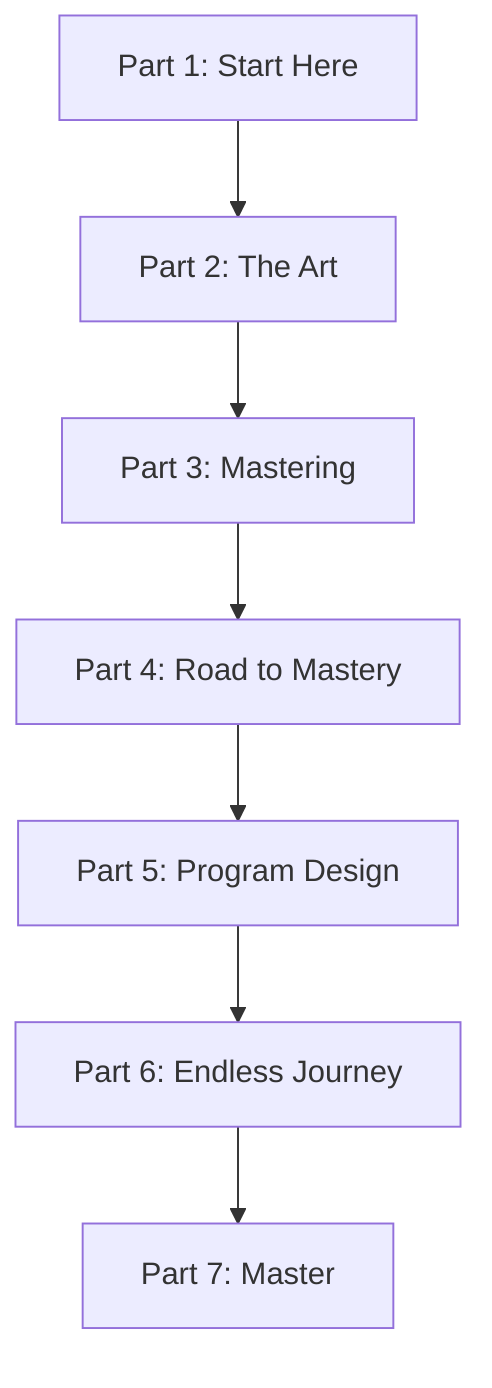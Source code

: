 flowchart TB
  P1["Part 1: Start Here"] --> P2["Part 2: The Art"]
  P2 --> P3["Part 3: Mastering"]
  P3 --> P4["Part 4: Road to Mastery"]
  P4 --> P5["Part 5: Program Design"]
  P5 --> P6["Part 6: Endless Journey"]
  P6 --> P7["Part 7: Master"]
